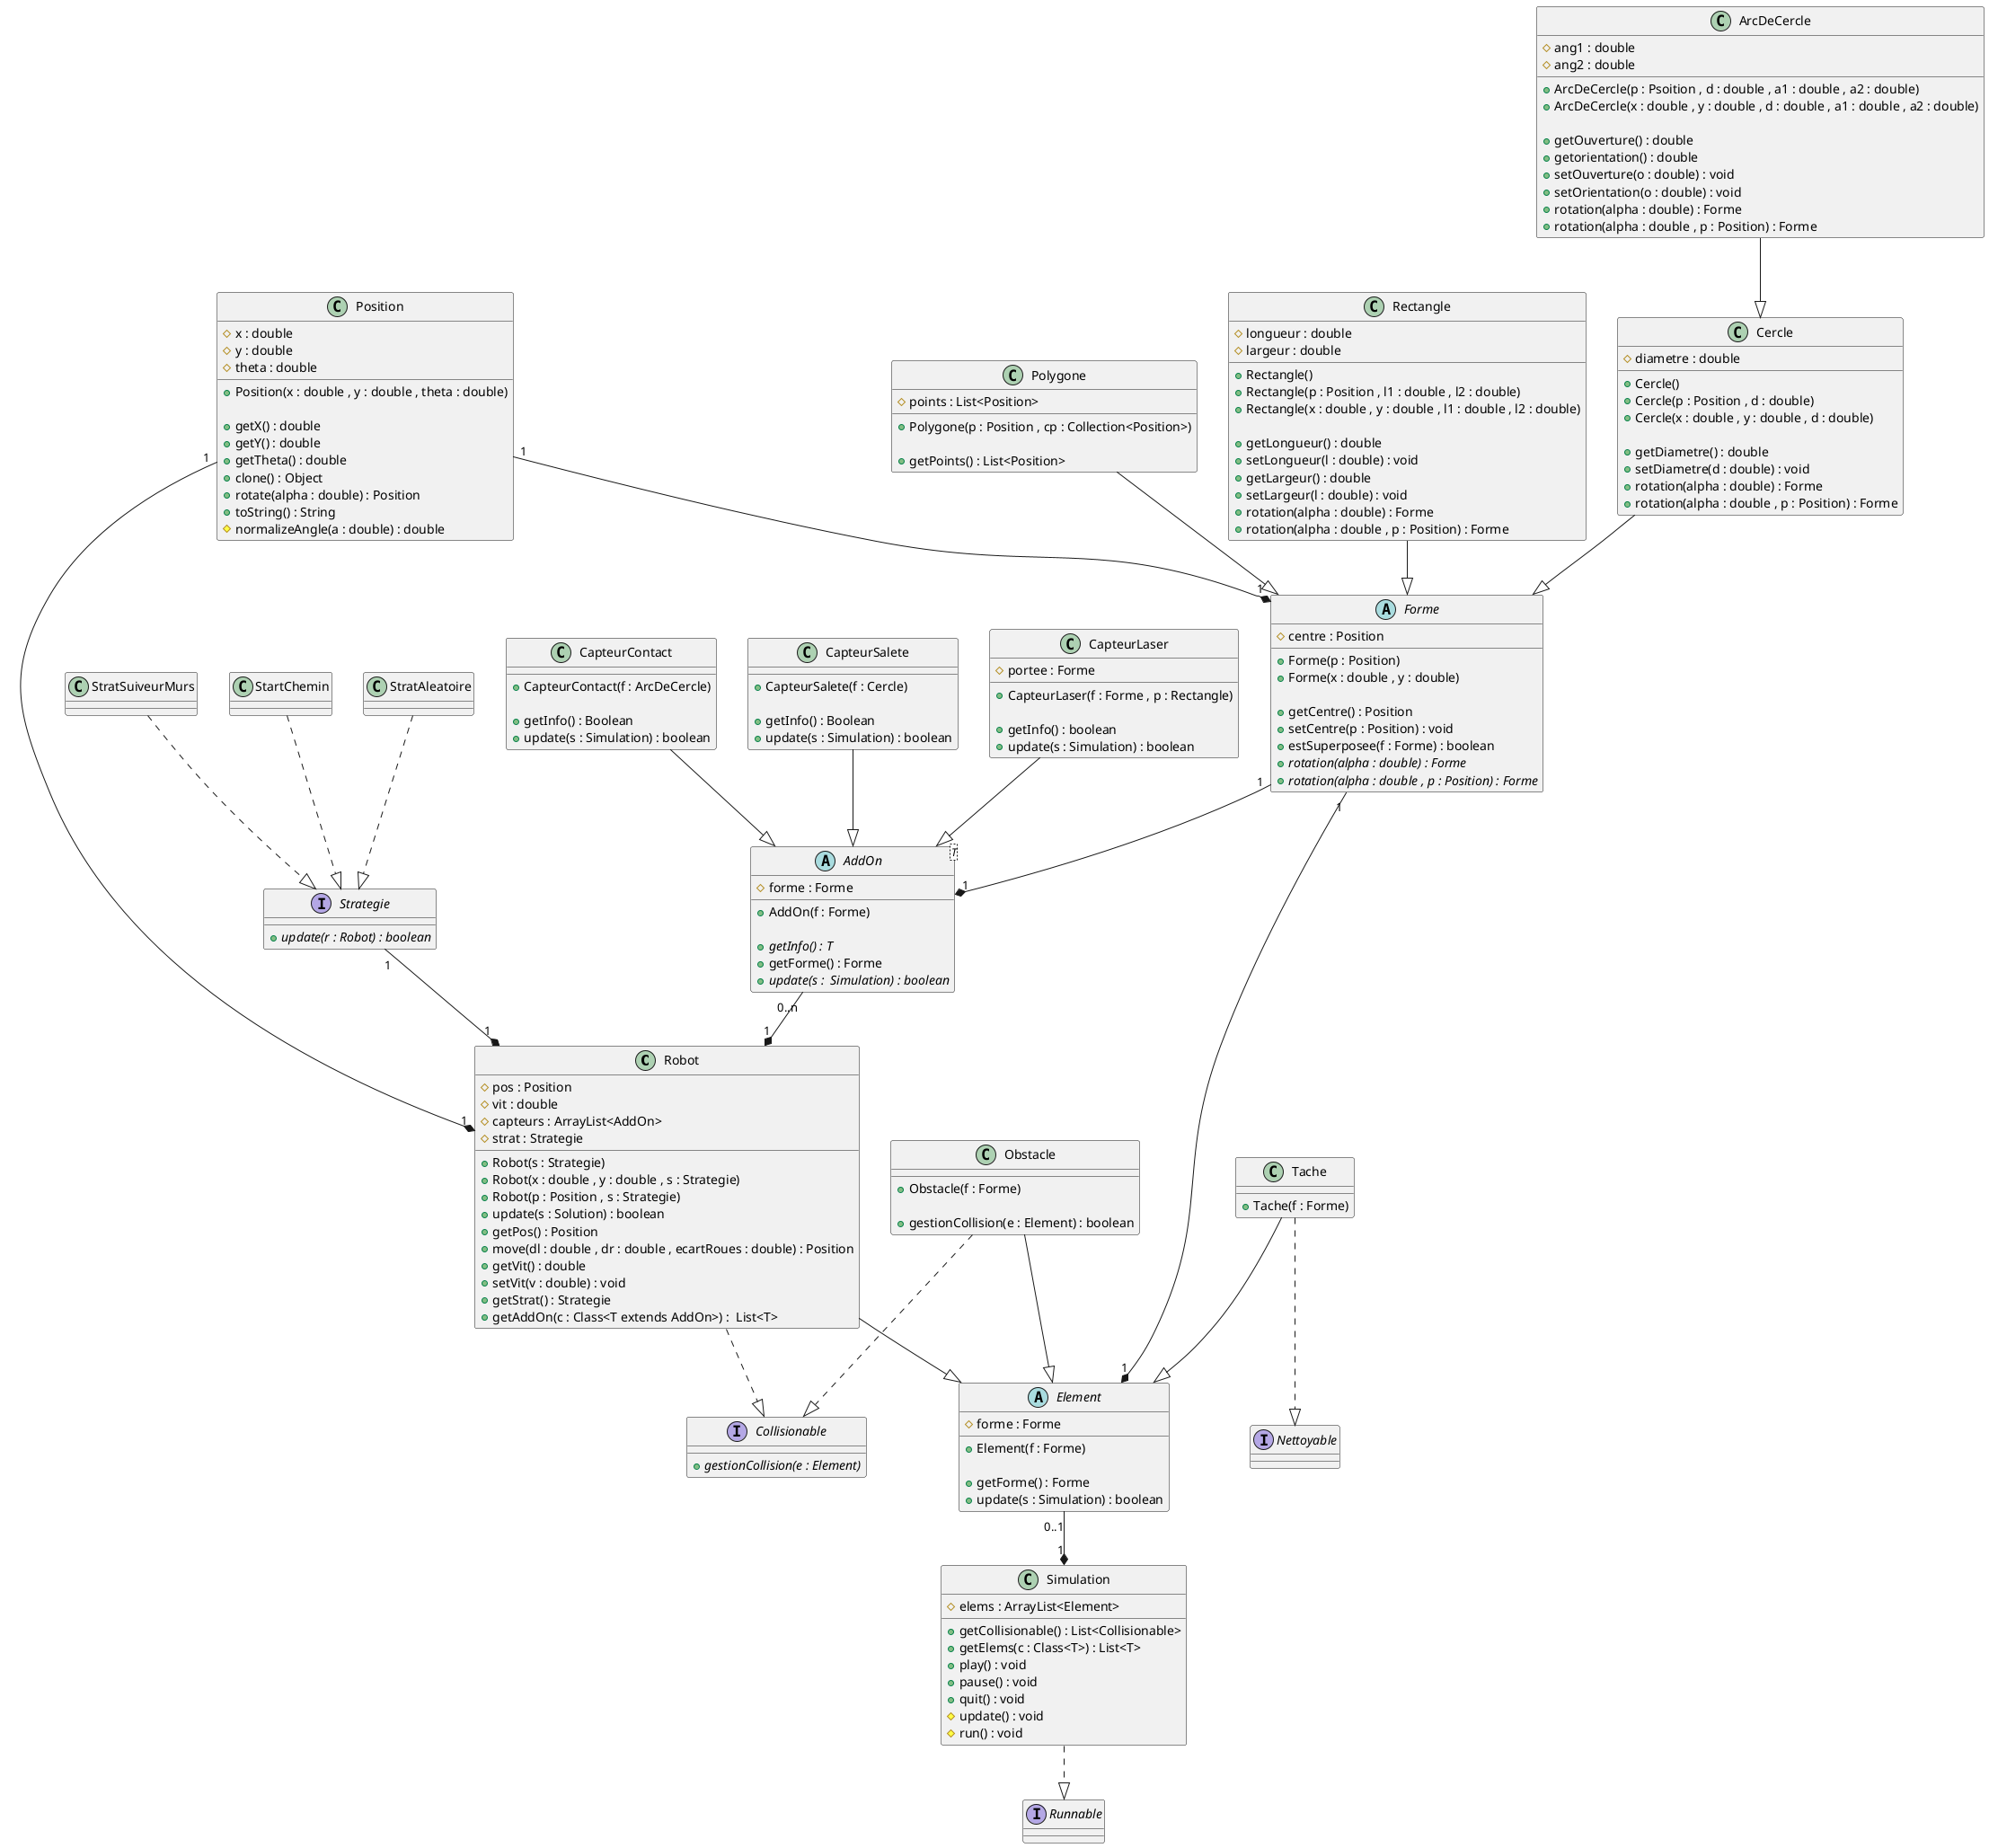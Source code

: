 @startuml "Diagramme de classe"
class Robot {
    # pos : Position
    # vit : double
    # capteurs : ArrayList<AddOn>
    # strat : Strategie

    + Robot(s : Strategie)
    + Robot(x : double , y : double , s : Strategie)
    + Robot(p : Position , s : Strategie)


    + update(s : Solution) : boolean
    + getPos() : Position
    + move(dl : double , dr : double , ecartRoues : double) : Position
    + getVit() : double
    + setVit(v : double) : void
    + getStrat() : Strategie
    + getAddOn(c : Class<T extends AddOn>) :  List<T>
}

class Position {
    # x : double
    # y : double
    # theta : double

    + Position(x : double , y : double , theta : double)

    + getX() : double
    + getY() : double
    + getTheta() : double
    + clone() : Object
    + rotate(alpha : double) : Position
    + toString() : String
    # normalizeAngle(a : double) : double
}



abstract class AddOn<T> {
    # forme : Forme

    + AddOn(f : Forme)

    {abstract} + getInfo() : T
    + getForme() : Forme
    {abstract} + update(s :  Simulation) : boolean
}

class CapteurContact {
    + CapteurContact(f : ArcDeCercle)

    + getInfo() : Boolean
    + update(s : Simulation) : boolean
}

class CapteurSalete {
    + CapteurSalete(f : Cercle)

    + getInfo() : Boolean
    + update(s : Simulation) : boolean
}

class CapteurLaser {
    # portee : Forme

    + CapteurLaser(f : Forme , p : Rectangle)

    + getInfo() : boolean
    + update(s : Simulation) : boolean
}

abstract class Forme {
    # centre : Position

    + Forme(p : Position)
    + Forme(x : double , y : double)

    + getCentre() : Position
    + setCentre(p : Position) : void
    + estSuperposee(f : Forme) : boolean
    {abstract}+ rotation(alpha : double) : Forme
    {abstract}+ rotation(alpha : double , p : Position) : Forme
}

class Rectangle {
    # longueur : double
    # largeur : double

    + Rectangle()
    + Rectangle(p : Position , l1 : double , l2 : double)
    + Rectangle(x : double , y : double , l1 : double , l2 : double)

    + getLongueur() : double
    + setLongueur(l : double) : void
    + getLargeur() : double
    + setLargeur(l : double) : void
    + rotation(alpha : double) : Forme
    + rotation(alpha : double , p : Position) : Forme
}

class Cercle {
    # diametre : double

    + Cercle()
    + Cercle(p : Position , d : double)
    + Cercle(x : double , y : double , d : double)

    + getDiametre() : double
    + setDiametre(d : double) : void
    + rotation(alpha : double) : Forme
    + rotation(alpha : double , p : Position) : Forme
}

class ArcDeCercle {
    # ang1 : double
    # ang2 : double

    + ArcDeCercle(p : Psoition , d : double , a1 : double , a2 : double)
    + ArcDeCercle(x : double , y : double , d : double , a1 : double , a2 : double)

    + getOuverture() : double
    + getorientation() : double
    + setOuverture(o : double) : void
    + setOrientation(o : double) : void
    + rotation(alpha : double) : Forme
    + rotation(alpha : double , p : Position) : Forme
}

class Polygone {
    # points : List<Position>

    + Polygone(p : Position , cp : Collection<Position>)

    + getPoints() : List<Position>
}

class Tache {
    + Tache(f : Forme)
}

class Obstacle {
    + Obstacle(f : Forme)

    + gestionCollision(e : Element) : boolean
}

abstract class Element {
    #forme : Forme

    + Element(f : Forme)

    + getForme() : Forme
    + update(s : Simulation) : boolean
}


class StratAleatoire

class StratSuiveurMurs

class StartChemin

class Simulation {
    # elems : ArrayList<Element>

    + getCollisionable() : List<Collisionable>
    + getElems(c : Class<T>) : List<T>
    + play() : void
    + pause() : void
    + quit() : void
    # update() : void
    # run() : void
}

interface Nettoyable

interface Collisionable {

    {abstract} + gestionCollision(e : Element)

}

interface Runnable

interface Strategie {
    {abstract} + update(r : Robot) : boolean
}

CapteurContact --|> AddOn
CapteurSalete --|> AddOn
CapteurLaser --|> AddOn

Rectangle --|> Forme
Cercle --|> Forme
Polygone --|> Forme

ArcDeCercle --|> Cercle

Robot --|> Element
Robot ..|> Collisionable
Position "1" --* "1" Robot
AddOn "0..n" --* "1" Robot
Strategie "1" --* "1" Robot

Tache --|> Element

Obstacle --|> Element
Obstacle ..|> Collisionable

StratAleatoire ..|> Strategie
StratSuiveurMurs ..|> Strategie
StartChemin ..|> Strategie

Forme "1" --* "1" Element

Position "1" --* "1" Forme
Forme "1" --* "1" AddOn

Tache ..|> Nettoyable

Simulation ..|> Runnable
Element "0..1" --* "1" Simulation
@enduml
